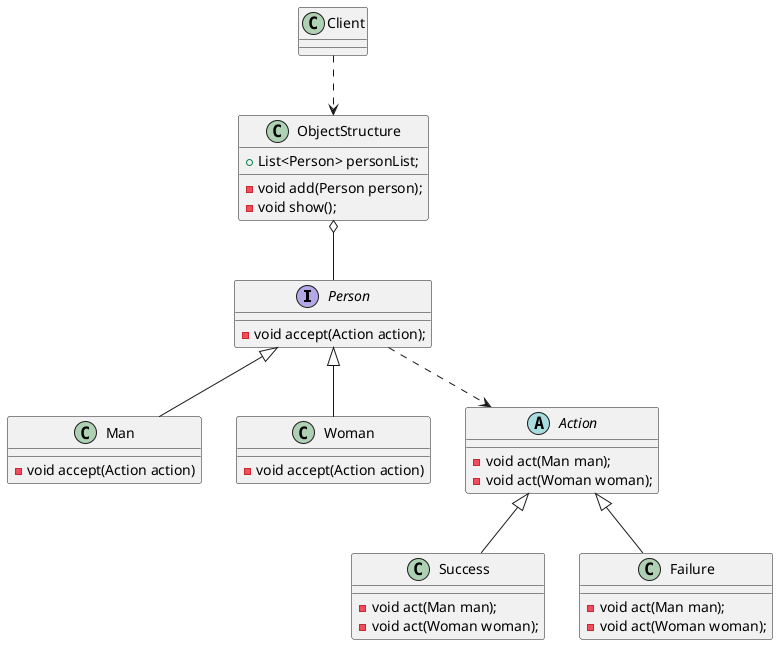 @startuml
interface Person {
    - void accept(Action action);
}

class Man{
    - void accept(Action action)
}

class Woman{
    - void accept(Action action)
}

abstract class Action{
   - void act(Man man);
   - void act(Woman woman);
}


class Success{
   - void act(Man man);
   - void act(Woman woman);
}

class Failure{
   - void act(Man man);
   - void act(Woman woman);
}

class ObjectStructure{
   + List<Person> personList;
   - void add(Person person);
   - void show();
}

class Client{
}

Person <|-- Man
Person <|-- Woman

Action <|-- Failure
Action <|-- Success

ObjectStructure o-- Person
Person ..> Action

Client ..> ObjectStructure

@enduml